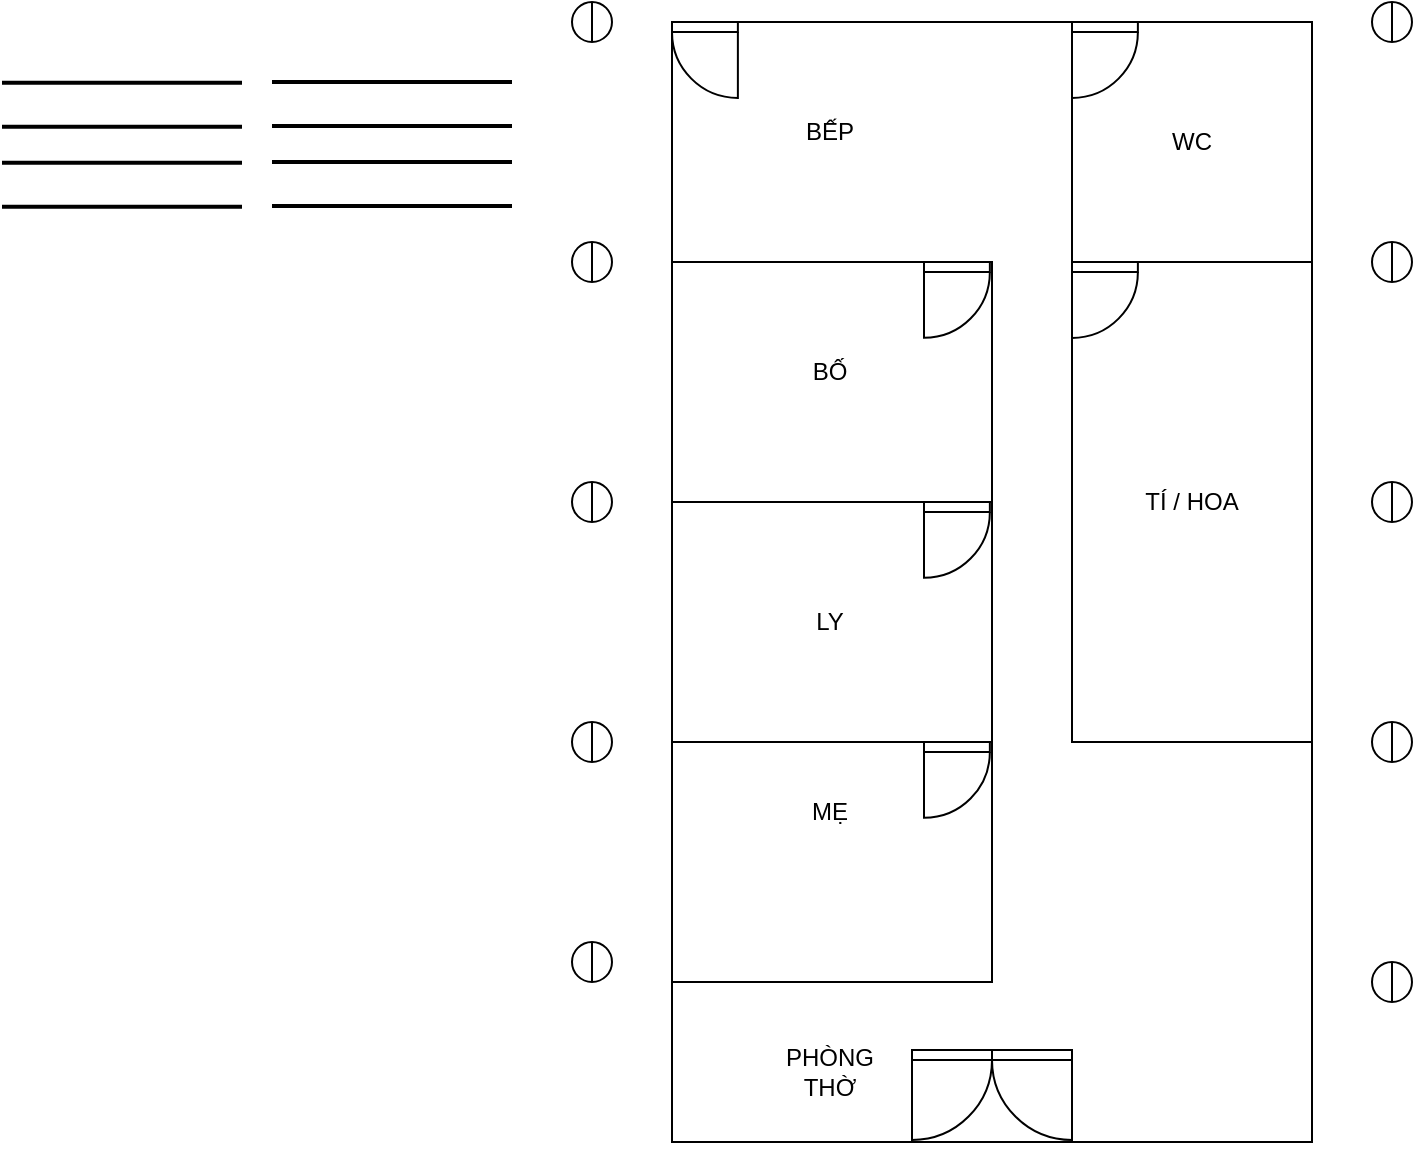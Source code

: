 <mxfile version="22.0.4" type="github">
  <diagram name="Page-1" id="PrSZD1s-5RXQUpFa0iiU">
    <mxGraphModel dx="2133" dy="1854" grid="1" gridSize="10" guides="1" tooltips="1" connect="1" arrows="1" fold="1" page="1" pageScale="1" pageWidth="850" pageHeight="1100" math="0" shadow="0">
      <root>
        <mxCell id="0" />
        <mxCell id="1" parent="0" />
        <mxCell id="KfRFQpdakjloR3NCTCSo-4" value="" style="rounded=0;whiteSpace=wrap;html=1;" parent="1" vertex="1">
          <mxGeometry x="240" y="-40" width="320" height="560" as="geometry" />
        </mxCell>
        <mxCell id="KfRFQpdakjloR3NCTCSo-6" value="" style="rounded=0;whiteSpace=wrap;html=1;" parent="1" vertex="1">
          <mxGeometry x="240" y="80" width="160" height="120" as="geometry" />
        </mxCell>
        <mxCell id="KfRFQpdakjloR3NCTCSo-7" value="" style="rounded=0;whiteSpace=wrap;html=1;" parent="1" vertex="1">
          <mxGeometry x="240" y="200" width="160" height="120" as="geometry" />
        </mxCell>
        <mxCell id="KfRFQpdakjloR3NCTCSo-10" value="TÍ / HOA" style="rounded=0;whiteSpace=wrap;html=1;" parent="1" vertex="1">
          <mxGeometry x="440" y="80" width="120" height="240" as="geometry" />
        </mxCell>
        <mxCell id="KfRFQpdakjloR3NCTCSo-24" style="edgeStyle=orthogonalEdgeStyle;rounded=0;orthogonalLoop=1;jettySize=auto;html=1;exitX=0.5;exitY=1;exitDx=0;exitDy=0;" parent="1" source="KfRFQpdakjloR3NCTCSo-4" target="KfRFQpdakjloR3NCTCSo-4" edge="1">
          <mxGeometry relative="1" as="geometry" />
        </mxCell>
        <mxCell id="KfRFQpdakjloR3NCTCSo-25" value="WC" style="rounded=0;whiteSpace=wrap;html=1;" parent="1" vertex="1">
          <mxGeometry x="440" y="-40" width="120" height="120" as="geometry" />
        </mxCell>
        <mxCell id="KfRFQpdakjloR3NCTCSo-26" value="BẾP" style="text;html=1;strokeColor=none;fillColor=none;align=center;verticalAlign=middle;whiteSpace=wrap;rounded=0;" parent="1" vertex="1">
          <mxGeometry x="289" width="60" height="30" as="geometry" />
        </mxCell>
        <mxCell id="KfRFQpdakjloR3NCTCSo-27" value="BỐ" style="text;html=1;strokeColor=none;fillColor=none;align=center;verticalAlign=middle;whiteSpace=wrap;rounded=0;" parent="1" vertex="1">
          <mxGeometry x="289" y="120" width="60" height="30" as="geometry" />
        </mxCell>
        <mxCell id="KfRFQpdakjloR3NCTCSo-28" value="" style="rounded=0;whiteSpace=wrap;html=1;" parent="1" vertex="1">
          <mxGeometry x="240" y="320" width="160" height="120" as="geometry" />
        </mxCell>
        <mxCell id="KfRFQpdakjloR3NCTCSo-29" value="LY" style="text;html=1;strokeColor=none;fillColor=none;align=center;verticalAlign=middle;whiteSpace=wrap;rounded=0;" parent="1" vertex="1">
          <mxGeometry x="289" y="245" width="60" height="30" as="geometry" />
        </mxCell>
        <mxCell id="KfRFQpdakjloR3NCTCSo-30" value="MẸ" style="text;html=1;strokeColor=none;fillColor=none;align=center;verticalAlign=middle;whiteSpace=wrap;rounded=0;" parent="1" vertex="1">
          <mxGeometry x="289" y="340" width="60" height="30" as="geometry" />
        </mxCell>
        <mxCell id="KfRFQpdakjloR3NCTCSo-31" value="PHÒNG THỜ" style="text;html=1;strokeColor=none;fillColor=none;align=center;verticalAlign=middle;whiteSpace=wrap;rounded=0;" parent="1" vertex="1">
          <mxGeometry x="289" y="470" width="60" height="30" as="geometry" />
        </mxCell>
        <mxCell id="KfRFQpdakjloR3NCTCSo-32" value="" style="verticalLabelPosition=bottom;html=1;verticalAlign=top;align=center;shape=mxgraph.floorplan.doorUneven;dx=0.5;" parent="1" vertex="1">
          <mxGeometry x="360" y="474" width="80" height="30" as="geometry" />
        </mxCell>
        <mxCell id="KfRFQpdakjloR3NCTCSo-33" value="" style="verticalLabelPosition=bottom;html=1;verticalAlign=top;align=center;shape=mxgraph.floorplan.doorLeft;aspect=fixed;" parent="1" vertex="1">
          <mxGeometry x="440" y="80" width="32.94" height="35" as="geometry" />
        </mxCell>
        <mxCell id="KfRFQpdakjloR3NCTCSo-38" value="" style="verticalLabelPosition=bottom;html=1;verticalAlign=top;align=center;shape=mxgraph.floorplan.doorLeft;aspect=fixed;" parent="1" vertex="1">
          <mxGeometry x="440" y="-40" width="32.94" height="35" as="geometry" />
        </mxCell>
        <mxCell id="KfRFQpdakjloR3NCTCSo-39" value="" style="verticalLabelPosition=bottom;html=1;verticalAlign=top;align=center;shape=mxgraph.floorplan.doorLeft;aspect=fixed;" parent="1" vertex="1">
          <mxGeometry x="366" y="80" width="32.93" height="35" as="geometry" />
        </mxCell>
        <mxCell id="KfRFQpdakjloR3NCTCSo-40" value="" style="verticalLabelPosition=bottom;html=1;verticalAlign=top;align=center;shape=mxgraph.floorplan.doorLeft;aspect=fixed;" parent="1" vertex="1">
          <mxGeometry x="366" y="200" width="32.93" height="35" as="geometry" />
        </mxCell>
        <mxCell id="KfRFQpdakjloR3NCTCSo-41" value="" style="verticalLabelPosition=bottom;html=1;verticalAlign=top;align=center;shape=mxgraph.floorplan.doorLeft;aspect=fixed;" parent="1" vertex="1">
          <mxGeometry x="366" y="320" width="32.93" height="35" as="geometry" />
        </mxCell>
        <mxCell id="KfRFQpdakjloR3NCTCSo-55" value="" style="verticalLabelPosition=bottom;html=1;verticalAlign=top;align=center;shape=mxgraph.floorplan.doorRight;aspect=fixed;" parent="1" vertex="1">
          <mxGeometry x="240" y="-40" width="32.94" height="35" as="geometry" />
        </mxCell>
        <mxCell id="bw2-yIHzStkVJ3lNhbfS-1" value="" style="shape=lineEllipse;line=vertical;perimeter=ellipsePerimeter;whiteSpace=wrap;html=1;backgroundOutline=1;" vertex="1" parent="1">
          <mxGeometry x="190" y="-50" width="20" height="20" as="geometry" />
        </mxCell>
        <mxCell id="bw2-yIHzStkVJ3lNhbfS-2" value="" style="shape=lineEllipse;line=vertical;perimeter=ellipsePerimeter;whiteSpace=wrap;html=1;backgroundOutline=1;" vertex="1" parent="1">
          <mxGeometry x="190" y="70" width="20" height="20" as="geometry" />
        </mxCell>
        <mxCell id="bw2-yIHzStkVJ3lNhbfS-3" value="" style="shape=lineEllipse;line=vertical;perimeter=ellipsePerimeter;whiteSpace=wrap;html=1;backgroundOutline=1;" vertex="1" parent="1">
          <mxGeometry x="190" y="190" width="20" height="20" as="geometry" />
        </mxCell>
        <mxCell id="bw2-yIHzStkVJ3lNhbfS-4" value="" style="shape=lineEllipse;line=vertical;perimeter=ellipsePerimeter;whiteSpace=wrap;html=1;backgroundOutline=1;" vertex="1" parent="1">
          <mxGeometry x="190" y="310" width="20" height="20" as="geometry" />
        </mxCell>
        <mxCell id="bw2-yIHzStkVJ3lNhbfS-5" value="" style="shape=lineEllipse;line=vertical;perimeter=ellipsePerimeter;whiteSpace=wrap;html=1;backgroundOutline=1;" vertex="1" parent="1">
          <mxGeometry x="190" y="420" width="20" height="20" as="geometry" />
        </mxCell>
        <mxCell id="bw2-yIHzStkVJ3lNhbfS-6" value="" style="shape=lineEllipse;line=vertical;perimeter=ellipsePerimeter;whiteSpace=wrap;html=1;backgroundOutline=1;" vertex="1" parent="1">
          <mxGeometry x="590" y="-50" width="20" height="20" as="geometry" />
        </mxCell>
        <mxCell id="bw2-yIHzStkVJ3lNhbfS-7" value="" style="shape=lineEllipse;line=vertical;perimeter=ellipsePerimeter;whiteSpace=wrap;html=1;backgroundOutline=1;" vertex="1" parent="1">
          <mxGeometry x="590" y="70" width="20" height="20" as="geometry" />
        </mxCell>
        <mxCell id="bw2-yIHzStkVJ3lNhbfS-8" value="" style="shape=lineEllipse;line=vertical;perimeter=ellipsePerimeter;whiteSpace=wrap;html=1;backgroundOutline=1;" vertex="1" parent="1">
          <mxGeometry x="590" y="190" width="20" height="20" as="geometry" />
        </mxCell>
        <mxCell id="bw2-yIHzStkVJ3lNhbfS-9" value="" style="shape=lineEllipse;line=vertical;perimeter=ellipsePerimeter;whiteSpace=wrap;html=1;backgroundOutline=1;" vertex="1" parent="1">
          <mxGeometry x="590" y="310" width="20" height="20" as="geometry" />
        </mxCell>
        <mxCell id="bw2-yIHzStkVJ3lNhbfS-10" value="" style="shape=lineEllipse;line=vertical;perimeter=ellipsePerimeter;whiteSpace=wrap;html=1;backgroundOutline=1;" vertex="1" parent="1">
          <mxGeometry x="590" y="430" width="20" height="20" as="geometry" />
        </mxCell>
        <mxCell id="bw2-yIHzStkVJ3lNhbfS-109" value="" style="endArrow=none;html=1;rounded=0;strokeWidth=2;" edge="1" parent="1">
          <mxGeometry width="50" height="50" relative="1" as="geometry">
            <mxPoint x="40" y="-10" as="sourcePoint" />
            <mxPoint x="160" y="-10" as="targetPoint" />
          </mxGeometry>
        </mxCell>
        <mxCell id="bw2-yIHzStkVJ3lNhbfS-110" value="" style="endArrow=none;html=1;rounded=0;strokeWidth=2;" edge="1" parent="1">
          <mxGeometry width="50" height="50" relative="1" as="geometry">
            <mxPoint x="40" y="12" as="sourcePoint" />
            <mxPoint x="160" y="12" as="targetPoint" />
          </mxGeometry>
        </mxCell>
        <mxCell id="bw2-yIHzStkVJ3lNhbfS-111" value="" style="endArrow=none;html=1;rounded=0;strokeWidth=2;" edge="1" parent="1">
          <mxGeometry width="50" height="50" relative="1" as="geometry">
            <mxPoint x="40" y="30" as="sourcePoint" />
            <mxPoint x="160" y="30" as="targetPoint" />
          </mxGeometry>
        </mxCell>
        <mxCell id="bw2-yIHzStkVJ3lNhbfS-112" value="" style="endArrow=none;html=1;rounded=0;strokeWidth=2;" edge="1" parent="1">
          <mxGeometry width="50" height="50" relative="1" as="geometry">
            <mxPoint x="40" y="52" as="sourcePoint" />
            <mxPoint x="160" y="52" as="targetPoint" />
          </mxGeometry>
        </mxCell>
        <mxCell id="bw2-yIHzStkVJ3lNhbfS-113" value="" style="endArrow=none;html=1;rounded=0;strokeWidth=2;" edge="1" parent="1">
          <mxGeometry width="50" height="50" relative="1" as="geometry">
            <mxPoint x="-95" y="-9.62" as="sourcePoint" />
            <mxPoint x="25" y="-9.62" as="targetPoint" />
          </mxGeometry>
        </mxCell>
        <mxCell id="bw2-yIHzStkVJ3lNhbfS-114" value="" style="endArrow=none;html=1;rounded=0;strokeWidth=2;" edge="1" parent="1">
          <mxGeometry width="50" height="50" relative="1" as="geometry">
            <mxPoint x="-95" y="12.38" as="sourcePoint" />
            <mxPoint x="25" y="12.38" as="targetPoint" />
          </mxGeometry>
        </mxCell>
        <mxCell id="bw2-yIHzStkVJ3lNhbfS-115" value="" style="endArrow=none;html=1;rounded=0;strokeWidth=2;" edge="1" parent="1">
          <mxGeometry width="50" height="50" relative="1" as="geometry">
            <mxPoint x="-95" y="30.38" as="sourcePoint" />
            <mxPoint x="25" y="30.38" as="targetPoint" />
          </mxGeometry>
        </mxCell>
        <mxCell id="bw2-yIHzStkVJ3lNhbfS-116" value="" style="endArrow=none;html=1;rounded=0;strokeWidth=2;" edge="1" parent="1">
          <mxGeometry width="50" height="50" relative="1" as="geometry">
            <mxPoint x="-95" y="52.38" as="sourcePoint" />
            <mxPoint x="25" y="52.38" as="targetPoint" />
          </mxGeometry>
        </mxCell>
      </root>
    </mxGraphModel>
  </diagram>
</mxfile>
